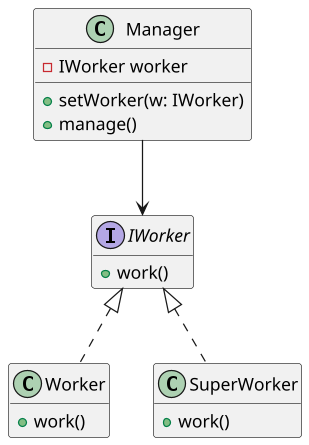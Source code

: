 @startuml
skinparam dpi 120
hide empty members

class Worker implements IWorker{
    +work()
}

class SuperWorker implements IWorker{
    +work()
}

class Manager {
    -IWorker worker
    +setWorker(w: IWorker)
    +manage()
}

interface IWorker {
    +work()
}


Manager --> IWorker
@enduml
